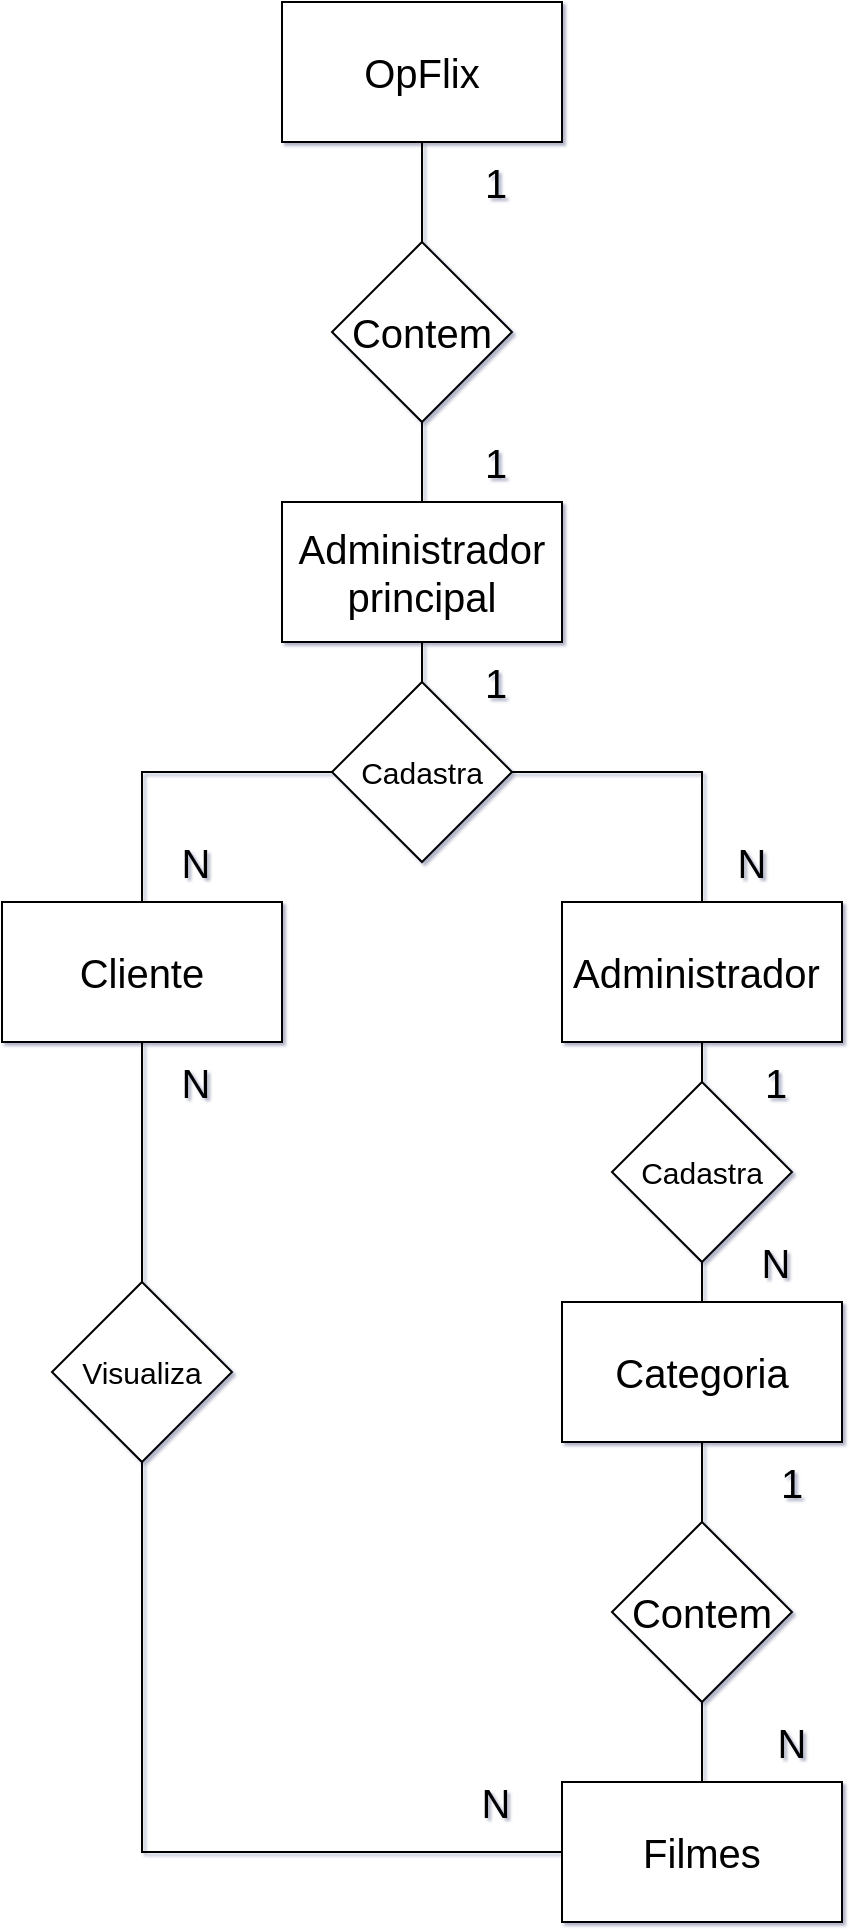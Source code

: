 <mxfile version="10.9.5" type="device"><diagram id="5kPiUZoJxLptWxyftZDQ" name="Conceitual"><mxGraphModel dx="1543" dy="1047" grid="1" gridSize="10" guides="1" tooltips="1" connect="1" arrows="1" fold="1" page="1" pageScale="1" pageWidth="827" pageHeight="1169" math="0" shadow="1"><root><mxCell id="0"/><mxCell id="1" parent="0"/><mxCell id="4B6RF8HteeragQQGtt1k-7" style="edgeStyle=orthogonalEdgeStyle;rounded=0;orthogonalLoop=1;jettySize=auto;html=1;entryX=0.5;entryY=0;entryDx=0;entryDy=0;endArrow=none;endFill=0;" edge="1" parent="1" source="4B6RF8HteeragQQGtt1k-1" target="4B6RF8HteeragQQGtt1k-5"><mxGeometry relative="1" as="geometry"/></mxCell><mxCell id="4B6RF8HteeragQQGtt1k-1" value="&lt;span style=&quot;font-size: 20px&quot;&gt;Administrador&lt;br&gt;principal&lt;br&gt;&lt;/span&gt;" style="rounded=0;whiteSpace=wrap;html=1;" vertex="1" parent="1"><mxGeometry x="343" y="330" width="140" height="70" as="geometry"/></mxCell><mxCell id="4B6RF8HteeragQQGtt1k-34" style="edgeStyle=orthogonalEdgeStyle;rounded=0;orthogonalLoop=1;jettySize=auto;html=1;endArrow=none;endFill=0;" edge="1" parent="1" source="4B6RF8HteeragQQGtt1k-29" target="4B6RF8HteeragQQGtt1k-28"><mxGeometry relative="1" as="geometry"/></mxCell><mxCell id="4B6RF8HteeragQQGtt1k-2" value="&lt;span style=&quot;font-size: 20px&quot;&gt;Administrador&amp;nbsp;&lt;br&gt;&lt;/span&gt;" style="rounded=0;whiteSpace=wrap;html=1;" vertex="1" parent="1"><mxGeometry x="483" y="530" width="140" height="70" as="geometry"/></mxCell><mxCell id="4B6RF8HteeragQQGtt1k-47" style="edgeStyle=orthogonalEdgeStyle;rounded=0;orthogonalLoop=1;jettySize=auto;html=1;entryX=0;entryY=0.5;entryDx=0;entryDy=0;endArrow=none;endFill=0;" edge="1" parent="1" source="4B6RF8HteeragQQGtt1k-44" target="4B6RF8HteeragQQGtt1k-39"><mxGeometry relative="1" as="geometry"><Array as="points"><mxPoint x="273" y="1005"/></Array></mxGeometry></mxCell><mxCell id="4B6RF8HteeragQQGtt1k-5" value="&lt;span style=&quot;font-size: 20px&quot;&gt;Cliente&lt;br&gt;&lt;/span&gt;" style="rounded=0;whiteSpace=wrap;html=1;" vertex="1" parent="1"><mxGeometry x="203" y="530" width="140" height="70" as="geometry"/></mxCell><mxCell id="4B6RF8HteeragQQGtt1k-14" style="edgeStyle=orthogonalEdgeStyle;rounded=0;orthogonalLoop=1;jettySize=auto;html=1;exitX=0.5;exitY=1;exitDx=0;exitDy=0;endArrow=none;endFill=0;" edge="1" parent="1" source="4B6RF8HteeragQQGtt1k-12" target="4B6RF8HteeragQQGtt1k-1"><mxGeometry relative="1" as="geometry"/></mxCell><mxCell id="4B6RF8HteeragQQGtt1k-12" value="&lt;span style=&quot;font-size: 20px&quot;&gt;OpFlix&lt;br&gt;&lt;/span&gt;" style="rounded=0;whiteSpace=wrap;html=1;" vertex="1" parent="1"><mxGeometry x="343" y="80" width="140" height="70" as="geometry"/></mxCell><mxCell id="4B6RF8HteeragQQGtt1k-20" style="edgeStyle=orthogonalEdgeStyle;rounded=0;orthogonalLoop=1;jettySize=auto;html=1;entryX=0.5;entryY=0;entryDx=0;entryDy=0;endArrow=none;endFill=0;" edge="1" parent="1" source="4B6RF8HteeragQQGtt1k-13" target="4B6RF8HteeragQQGtt1k-2"><mxGeometry relative="1" as="geometry"/></mxCell><mxCell id="4B6RF8HteeragQQGtt1k-13" value="&lt;font style=&quot;font-size: 15px&quot;&gt;Cadastra&lt;/font&gt;" style="rhombus;whiteSpace=wrap;html=1;" vertex="1" parent="1"><mxGeometry x="368" y="420" width="90" height="90" as="geometry"/></mxCell><mxCell id="4B6RF8HteeragQQGtt1k-18" style="edgeStyle=orthogonalEdgeStyle;rounded=0;orthogonalLoop=1;jettySize=auto;html=1;exitX=0.5;exitY=1;exitDx=0;exitDy=0;entryX=0.5;entryY=0;entryDx=0;entryDy=0;endArrow=none;endFill=0;" edge="1" parent="1" source="4B6RF8HteeragQQGtt1k-1" target="4B6RF8HteeragQQGtt1k-13"><mxGeometry relative="1" as="geometry"><mxPoint x="413" y="400" as="sourcePoint"/><mxPoint x="553" y="530" as="targetPoint"/></mxGeometry></mxCell><mxCell id="4B6RF8HteeragQQGtt1k-21" value="&lt;span style=&quot;font-size: 20px&quot;&gt;Contem&lt;/span&gt;" style="rhombus;whiteSpace=wrap;html=1;" vertex="1" parent="1"><mxGeometry x="368" y="200" width="90" height="90" as="geometry"/></mxCell><mxCell id="4B6RF8HteeragQQGtt1k-22" value="&lt;span style=&quot;font-size: 20px&quot;&gt;1&lt;/span&gt;" style="text;html=1;strokeColor=none;fillColor=none;align=center;verticalAlign=middle;whiteSpace=wrap;rounded=0;" vertex="1" parent="1"><mxGeometry x="430" y="160" width="40" height="20" as="geometry"/></mxCell><mxCell id="4B6RF8HteeragQQGtt1k-23" value="&lt;span style=&quot;font-size: 20px&quot;&gt;1&lt;/span&gt;" style="text;html=1;strokeColor=none;fillColor=none;align=center;verticalAlign=middle;whiteSpace=wrap;rounded=0;" vertex="1" parent="1"><mxGeometry x="430" y="300" width="40" height="20" as="geometry"/></mxCell><mxCell id="4B6RF8HteeragQQGtt1k-24" value="&lt;span style=&quot;font-size: 20px&quot;&gt;1&lt;/span&gt;" style="text;html=1;strokeColor=none;fillColor=none;align=center;verticalAlign=middle;whiteSpace=wrap;rounded=0;" vertex="1" parent="1"><mxGeometry x="430" y="410" width="40" height="20" as="geometry"/></mxCell><mxCell id="4B6RF8HteeragQQGtt1k-25" value="&lt;span style=&quot;font-size: 20px&quot;&gt;N&lt;/span&gt;" style="text;html=1;strokeColor=none;fillColor=none;align=center;verticalAlign=middle;whiteSpace=wrap;rounded=0;" vertex="1" parent="1"><mxGeometry x="280" y="610" width="40" height="20" as="geometry"/></mxCell><mxCell id="4B6RF8HteeragQQGtt1k-26" value="&lt;span style=&quot;font-size: 20px&quot;&gt;N&lt;/span&gt;" style="text;html=1;strokeColor=none;fillColor=none;align=center;verticalAlign=middle;whiteSpace=wrap;rounded=0;" vertex="1" parent="1"><mxGeometry x="280" y="500" width="40" height="20" as="geometry"/></mxCell><mxCell id="4B6RF8HteeragQQGtt1k-41" style="edgeStyle=orthogonalEdgeStyle;rounded=0;orthogonalLoop=1;jettySize=auto;html=1;endArrow=none;endFill=0;" edge="1" parent="1" source="4B6RF8HteeragQQGtt1k-40" target="4B6RF8HteeragQQGtt1k-39"><mxGeometry relative="1" as="geometry"/></mxCell><mxCell id="4B6RF8HteeragQQGtt1k-28" value="&lt;span style=&quot;font-size: 20px&quot;&gt;Categoria&lt;br&gt;&lt;/span&gt;" style="rounded=0;whiteSpace=wrap;html=1;" vertex="1" parent="1"><mxGeometry x="483" y="730" width="140" height="70" as="geometry"/></mxCell><mxCell id="4B6RF8HteeragQQGtt1k-29" value="&lt;font style=&quot;font-size: 15px&quot;&gt;Cadastra&lt;/font&gt;" style="rhombus;whiteSpace=wrap;html=1;" vertex="1" parent="1"><mxGeometry x="508" y="620" width="90" height="90" as="geometry"/></mxCell><mxCell id="4B6RF8HteeragQQGtt1k-35" style="edgeStyle=orthogonalEdgeStyle;rounded=0;orthogonalLoop=1;jettySize=auto;html=1;endArrow=none;endFill=0;" edge="1" parent="1" source="4B6RF8HteeragQQGtt1k-2" target="4B6RF8HteeragQQGtt1k-29"><mxGeometry relative="1" as="geometry"><mxPoint x="553" y="600" as="sourcePoint"/><mxPoint x="553" y="730" as="targetPoint"/></mxGeometry></mxCell><mxCell id="4B6RF8HteeragQQGtt1k-36" value="&lt;span style=&quot;font-size: 20px&quot;&gt;N&lt;/span&gt;" style="text;html=1;strokeColor=none;fillColor=none;align=center;verticalAlign=middle;whiteSpace=wrap;rounded=0;" vertex="1" parent="1"><mxGeometry x="570" y="700" width="40" height="20" as="geometry"/></mxCell><mxCell id="4B6RF8HteeragQQGtt1k-37" value="&lt;span style=&quot;font-size: 20px&quot;&gt;1&lt;/span&gt;" style="text;html=1;strokeColor=none;fillColor=none;align=center;verticalAlign=middle;whiteSpace=wrap;rounded=0;" vertex="1" parent="1"><mxGeometry x="570" y="610" width="40" height="20" as="geometry"/></mxCell><mxCell id="4B6RF8HteeragQQGtt1k-39" value="&lt;span style=&quot;font-size: 20px&quot;&gt;Filmes&lt;br&gt;&lt;/span&gt;" style="rounded=0;whiteSpace=wrap;html=1;" vertex="1" parent="1"><mxGeometry x="483" y="970" width="140" height="70" as="geometry"/></mxCell><mxCell id="4B6RF8HteeragQQGtt1k-40" value="&lt;span style=&quot;font-size: 20px&quot;&gt;Contem&lt;/span&gt;" style="rhombus;whiteSpace=wrap;html=1;" vertex="1" parent="1"><mxGeometry x="508" y="840" width="90" height="90" as="geometry"/></mxCell><mxCell id="4B6RF8HteeragQQGtt1k-42" style="edgeStyle=orthogonalEdgeStyle;rounded=0;orthogonalLoop=1;jettySize=auto;html=1;endArrow=none;endFill=0;" edge="1" parent="1" source="4B6RF8HteeragQQGtt1k-28" target="4B6RF8HteeragQQGtt1k-40"><mxGeometry relative="1" as="geometry"><mxPoint x="553" y="800" as="sourcePoint"/><mxPoint x="553" y="970" as="targetPoint"/></mxGeometry></mxCell><mxCell id="4B6RF8HteeragQQGtt1k-44" value="&lt;font style=&quot;font-size: 15px&quot;&gt;Visualiza&lt;/font&gt;" style="rhombus;whiteSpace=wrap;html=1;" vertex="1" parent="1"><mxGeometry x="228" y="720" width="90" height="90" as="geometry"/></mxCell><mxCell id="4B6RF8HteeragQQGtt1k-48" style="edgeStyle=orthogonalEdgeStyle;rounded=0;orthogonalLoop=1;jettySize=auto;html=1;endArrow=none;endFill=0;" edge="1" parent="1" source="4B6RF8HteeragQQGtt1k-5"><mxGeometry relative="1" as="geometry"><mxPoint x="273" y="600" as="sourcePoint"/><mxPoint x="273" y="720" as="targetPoint"/><Array as="points"><mxPoint x="273" y="720"/><mxPoint x="273" y="720"/></Array></mxGeometry></mxCell><mxCell id="4B6RF8HteeragQQGtt1k-50" value="&lt;span style=&quot;font-size: 20px&quot;&gt;N&lt;/span&gt;" style="text;html=1;strokeColor=none;fillColor=none;align=center;verticalAlign=middle;whiteSpace=wrap;rounded=0;" vertex="1" parent="1"><mxGeometry x="430" y="970" width="40" height="20" as="geometry"/></mxCell><mxCell id="4B6RF8HteeragQQGtt1k-51" value="&lt;span style=&quot;font-size: 20px&quot;&gt;1&lt;/span&gt;" style="text;html=1;strokeColor=none;fillColor=none;align=center;verticalAlign=middle;whiteSpace=wrap;rounded=0;" vertex="1" parent="1"><mxGeometry x="578" y="810" width="40" height="20" as="geometry"/></mxCell><mxCell id="4B6RF8HteeragQQGtt1k-52" value="&lt;span style=&quot;font-size: 20px&quot;&gt;N&lt;/span&gt;" style="text;html=1;strokeColor=none;fillColor=none;align=center;verticalAlign=middle;whiteSpace=wrap;rounded=0;" vertex="1" parent="1"><mxGeometry x="578" y="940" width="40" height="20" as="geometry"/></mxCell><mxCell id="4B6RF8HteeragQQGtt1k-54" value="&lt;span style=&quot;font-size: 20px&quot;&gt;N&lt;/span&gt;" style="text;html=1;strokeColor=none;fillColor=none;align=center;verticalAlign=middle;whiteSpace=wrap;rounded=0;" vertex="1" parent="1"><mxGeometry x="558" y="500" width="40" height="20" as="geometry"/></mxCell></root></mxGraphModel></diagram><diagram id="0LI2etNnpFpFQgA8sx5g" name="Logico"><mxGraphModel dx="926" dy="628" grid="1" gridSize="10" guides="1" tooltips="1" connect="1" arrows="1" fold="1" page="1" pageScale="1" pageWidth="827" pageHeight="1169" math="0" shadow="0"><root><mxCell id="ofZV6A8rkKVnW56iqF4f-0"/><mxCell id="ofZV6A8rkKVnW56iqF4f-1" parent="ofZV6A8rkKVnW56iqF4f-0"/><mxCell id="JxYS2e7u27tZBbf4Yvp7-0" value="Categoria" style="swimlane;fontStyle=0;childLayout=stackLayout;horizontal=1;startSize=26;fillColor=#e0e0e0;horizontalStack=0;resizeParent=1;resizeParentMax=0;resizeLast=0;collapsible=1;marginBottom=0;swimlaneFillColor=#ffffff;align=center;fontSize=14;" vertex="1" parent="ofZV6A8rkKVnW56iqF4f-1"><mxGeometry x="318" y="366" width="190" height="82" as="geometry"/></mxCell><mxCell id="JxYS2e7u27tZBbf4Yvp7-1" value="IdCategoria: int" style="shape=partialRectangle;top=0;left=0;right=0;bottom=1;align=left;verticalAlign=middle;fillColor=none;spacingLeft=34;spacingRight=4;overflow=hidden;rotatable=0;points=[[0,0.5],[1,0.5]];portConstraint=eastwest;dropTarget=0;fontStyle=5;fontSize=12;" vertex="1" parent="JxYS2e7u27tZBbf4Yvp7-0"><mxGeometry y="26" width="190" height="30" as="geometry"/></mxCell><mxCell id="JxYS2e7u27tZBbf4Yvp7-2" value="PK" style="shape=partialRectangle;top=0;left=0;bottom=0;fillColor=none;align=left;verticalAlign=middle;spacingLeft=4;spacingRight=4;overflow=hidden;rotatable=0;points=[];portConstraint=eastwest;part=1;fontSize=12;" vertex="1" connectable="0" parent="JxYS2e7u27tZBbf4Yvp7-1"><mxGeometry width="30" height="30" as="geometry"/></mxCell><mxCell id="JxYS2e7u27tZBbf4Yvp7-3" value="Categoria: VARCHAR (255)" style="shape=partialRectangle;top=0;left=0;right=0;bottom=0;align=left;verticalAlign=top;fillColor=none;spacingLeft=34;spacingRight=4;overflow=hidden;rotatable=0;points=[[0,0.5],[1,0.5]];portConstraint=eastwest;dropTarget=0;fontSize=12;" vertex="1" parent="JxYS2e7u27tZBbf4Yvp7-0"><mxGeometry y="56" width="190" height="26" as="geometry"/></mxCell><mxCell id="JxYS2e7u27tZBbf4Yvp7-4" value="" style="shape=partialRectangle;top=0;left=0;bottom=0;fillColor=none;align=left;verticalAlign=top;spacingLeft=4;spacingRight=4;overflow=hidden;rotatable=0;points=[];portConstraint=eastwest;part=1;fontSize=12;" vertex="1" connectable="0" parent="JxYS2e7u27tZBbf4Yvp7-3"><mxGeometry width="30" height="26" as="geometry"/></mxCell><mxCell id="JxYS2e7u27tZBbf4Yvp7-11" value="Lancamentos" style="swimlane;fontStyle=0;childLayout=stackLayout;horizontal=1;startSize=26;fillColor=#e0e0e0;horizontalStack=0;resizeParent=1;resizeParentMax=0;resizeLast=0;collapsible=1;marginBottom=0;swimlaneFillColor=#ffffff;align=center;fontSize=14;" vertex="1" parent="ofZV6A8rkKVnW56iqF4f-1"><mxGeometry x="30" y="150" width="210" height="220" as="geometry"/></mxCell><mxCell id="JxYS2e7u27tZBbf4Yvp7-12" value="IdLancamento: int" style="shape=partialRectangle;top=0;left=0;right=0;bottom=1;align=left;verticalAlign=middle;fillColor=none;spacingLeft=34;spacingRight=4;overflow=hidden;rotatable=0;points=[[0,0.5],[1,0.5]];portConstraint=eastwest;dropTarget=0;fontStyle=5;fontSize=12;" vertex="1" parent="JxYS2e7u27tZBbf4Yvp7-11"><mxGeometry y="26" width="210" height="30" as="geometry"/></mxCell><mxCell id="JxYS2e7u27tZBbf4Yvp7-13" value="PK" style="shape=partialRectangle;top=0;left=0;bottom=0;fillColor=none;align=left;verticalAlign=middle;spacingLeft=4;spacingRight=4;overflow=hidden;rotatable=0;points=[];portConstraint=eastwest;part=1;fontSize=12;" vertex="1" connectable="0" parent="JxYS2e7u27tZBbf4Yvp7-12"><mxGeometry width="30" height="30" as="geometry"/></mxCell><mxCell id="JxYS2e7u27tZBbf4Yvp7-14" value="IdCategoria: int" style="shape=partialRectangle;top=0;left=0;right=0;bottom=0;align=left;verticalAlign=top;fillColor=none;spacingLeft=34;spacingRight=4;overflow=hidden;rotatable=0;points=[[0,0.5],[1,0.5]];portConstraint=eastwest;dropTarget=0;fontSize=12;" vertex="1" parent="JxYS2e7u27tZBbf4Yvp7-11"><mxGeometry y="56" width="210" height="26" as="geometry"/></mxCell><mxCell id="JxYS2e7u27tZBbf4Yvp7-15" value="FK" style="shape=partialRectangle;top=0;left=0;bottom=0;fillColor=none;align=left;verticalAlign=top;spacingLeft=4;spacingRight=4;overflow=hidden;rotatable=0;points=[];portConstraint=eastwest;part=1;fontSize=12;" vertex="1" connectable="0" parent="JxYS2e7u27tZBbf4Yvp7-14"><mxGeometry width="30" height="26" as="geometry"/></mxCell><mxCell id="JxYS2e7u27tZBbf4Yvp7-16" value="Titulo: VARCHAR(255)" style="shape=partialRectangle;top=0;left=0;right=0;bottom=0;align=left;verticalAlign=top;fillColor=none;spacingLeft=34;spacingRight=4;overflow=hidden;rotatable=0;points=[[0,0.5],[1,0.5]];portConstraint=eastwest;dropTarget=0;fontSize=12;" vertex="1" parent="JxYS2e7u27tZBbf4Yvp7-11"><mxGeometry y="82" width="210" height="26" as="geometry"/></mxCell><mxCell id="JxYS2e7u27tZBbf4Yvp7-17" value="" style="shape=partialRectangle;top=0;left=0;bottom=0;fillColor=none;align=left;verticalAlign=top;spacingLeft=4;spacingRight=4;overflow=hidden;rotatable=0;points=[];portConstraint=eastwest;part=1;fontSize=12;" vertex="1" connectable="0" parent="JxYS2e7u27tZBbf4Yvp7-16"><mxGeometry width="30" height="26" as="geometry"/></mxCell><mxCell id="JxYS2e7u27tZBbf4Yvp7-18" value="Sinopse: TEXT" style="shape=partialRectangle;top=0;left=0;right=0;bottom=0;align=left;verticalAlign=top;fillColor=none;spacingLeft=34;spacingRight=4;overflow=hidden;rotatable=0;points=[[0,0.5],[1,0.5]];portConstraint=eastwest;dropTarget=0;fontSize=12;" vertex="1" parent="JxYS2e7u27tZBbf4Yvp7-11"><mxGeometry y="108" width="210" height="26" as="geometry"/></mxCell><mxCell id="JxYS2e7u27tZBbf4Yvp7-19" value="" style="shape=partialRectangle;top=0;left=0;bottom=0;fillColor=none;align=left;verticalAlign=top;spacingLeft=4;spacingRight=4;overflow=hidden;rotatable=0;points=[];portConstraint=eastwest;part=1;fontSize=12;" vertex="1" connectable="0" parent="JxYS2e7u27tZBbf4Yvp7-18"><mxGeometry width="30" height="26" as="geometry"/></mxCell><mxCell id="JxYS2e7u27tZBbf4Yvp7-20" value="TempoDeDuracao: int" style="shape=partialRectangle;top=0;left=0;right=0;bottom=0;align=left;verticalAlign=top;fillColor=none;spacingLeft=34;spacingRight=4;overflow=hidden;rotatable=0;points=[[0,0.5],[1,0.5]];portConstraint=eastwest;dropTarget=0;fontSize=12;" vertex="1" parent="JxYS2e7u27tZBbf4Yvp7-11"><mxGeometry y="134" width="210" height="86" as="geometry"/></mxCell><mxCell id="JxYS2e7u27tZBbf4Yvp7-21" value="" style="shape=partialRectangle;top=0;left=0;bottom=0;fillColor=none;align=left;verticalAlign=top;spacingLeft=4;spacingRight=4;overflow=hidden;rotatable=0;points=[];portConstraint=eastwest;part=1;fontSize=12;" vertex="1" connectable="0" parent="JxYS2e7u27tZBbf4Yvp7-20"><mxGeometry width="30" height="86" as="geometry"/></mxCell><mxCell id="JxYS2e7u27tZBbf4Yvp7-22" value="Tipo" style="swimlane;fontStyle=0;childLayout=stackLayout;horizontal=1;startSize=26;fillColor=#e0e0e0;horizontalStack=0;resizeParent=1;resizeParentMax=0;resizeLast=0;collapsible=1;marginBottom=0;swimlaneFillColor=#ffffff;align=center;fontSize=14;" vertex="1" parent="ofZV6A8rkKVnW56iqF4f-1"><mxGeometry x="318" y="150" width="190" height="82" as="geometry"/></mxCell><mxCell id="JxYS2e7u27tZBbf4Yvp7-23" value="IdTipo: int" style="shape=partialRectangle;top=0;left=0;right=0;bottom=1;align=left;verticalAlign=middle;fillColor=none;spacingLeft=34;spacingRight=4;overflow=hidden;rotatable=0;points=[[0,0.5],[1,0.5]];portConstraint=eastwest;dropTarget=0;fontStyle=5;fontSize=12;" vertex="1" parent="JxYS2e7u27tZBbf4Yvp7-22"><mxGeometry y="26" width="190" height="30" as="geometry"/></mxCell><mxCell id="JxYS2e7u27tZBbf4Yvp7-24" value="PK" style="shape=partialRectangle;top=0;left=0;bottom=0;fillColor=none;align=left;verticalAlign=middle;spacingLeft=4;spacingRight=4;overflow=hidden;rotatable=0;points=[];portConstraint=eastwest;part=1;fontSize=12;" vertex="1" connectable="0" parent="JxYS2e7u27tZBbf4Yvp7-23"><mxGeometry width="30" height="30" as="geometry"/></mxCell><mxCell id="JxYS2e7u27tZBbf4Yvp7-25" value="Tipo: VARCHAR (255)" style="shape=partialRectangle;top=0;left=0;right=0;bottom=0;align=left;verticalAlign=top;fillColor=none;spacingLeft=34;spacingRight=4;overflow=hidden;rotatable=0;points=[[0,0.5],[1,0.5]];portConstraint=eastwest;dropTarget=0;fontSize=12;" vertex="1" parent="JxYS2e7u27tZBbf4Yvp7-22"><mxGeometry y="56" width="190" height="26" as="geometry"/></mxCell><mxCell id="JxYS2e7u27tZBbf4Yvp7-26" value="" style="shape=partialRectangle;top=0;left=0;bottom=0;fillColor=none;align=left;verticalAlign=top;spacingLeft=4;spacingRight=4;overflow=hidden;rotatable=0;points=[];portConstraint=eastwest;part=1;fontSize=12;" vertex="1" connectable="0" parent="JxYS2e7u27tZBbf4Yvp7-25"><mxGeometry width="30" height="26" as="geometry"/></mxCell><mxCell id="rf4Sl4okQy9gDi3I0St6-12" style="edgeStyle=orthogonalEdgeStyle;rounded=0;orthogonalLoop=1;jettySize=auto;html=1;exitX=1;exitY=0.5;exitDx=0;exitDy=0;entryX=0;entryY=0.5;entryDx=0;entryDy=0;endArrow=none;endFill=0;" edge="1" parent="ofZV6A8rkKVnW56iqF4f-1" source="JxYS2e7u27tZBbf4Yvp7-27" target="JxYS2e7u27tZBbf4Yvp7-23"><mxGeometry relative="1" as="geometry"/></mxCell><mxCell id="JxYS2e7u27tZBbf4Yvp7-27" value="IdTipo: int" style="shape=partialRectangle;top=0;left=0;right=0;bottom=0;align=left;verticalAlign=top;fillColor=none;spacingLeft=34;spacingRight=4;overflow=hidden;rotatable=0;points=[[0,0.5],[1,0.5]];portConstraint=eastwest;dropTarget=0;fontSize=12;" vertex="1" parent="ofZV6A8rkKVnW56iqF4f-1"><mxGeometry x="30" y="310" width="210" height="30" as="geometry"/></mxCell><mxCell id="JxYS2e7u27tZBbf4Yvp7-28" value="FK" style="shape=partialRectangle;top=0;left=0;bottom=0;fillColor=none;align=left;verticalAlign=top;spacingLeft=4;spacingRight=4;overflow=hidden;rotatable=0;points=[];portConstraint=eastwest;part=1;fontSize=12;" vertex="1" connectable="0" parent="JxYS2e7u27tZBbf4Yvp7-27"><mxGeometry width="30" height="30" as="geometry"/></mxCell><mxCell id="JxYS2e7u27tZBbf4Yvp7-29" value="DataDeLancamento: DATE" style="shape=partialRectangle;top=0;left=0;right=0;bottom=0;align=left;verticalAlign=top;fillColor=none;spacingLeft=34;spacingRight=4;overflow=hidden;rotatable=0;points=[[0,0.5],[1,0.5]];portConstraint=eastwest;dropTarget=0;fontSize=12;" vertex="1" parent="ofZV6A8rkKVnW56iqF4f-1"><mxGeometry x="30" y="337" width="210" height="30" as="geometry"/></mxCell><mxCell id="JxYS2e7u27tZBbf4Yvp7-30" value="" style="shape=partialRectangle;top=0;left=0;bottom=0;fillColor=none;align=left;verticalAlign=top;spacingLeft=4;spacingRight=4;overflow=hidden;rotatable=0;points=[];portConstraint=eastwest;part=1;fontSize=12;" vertex="1" connectable="0" parent="JxYS2e7u27tZBbf4Yvp7-29"><mxGeometry width="30" height="30" as="geometry"/></mxCell><mxCell id="yJCfrLMN7ttEHlZpjnDC-0" value="Usuario" style="swimlane;fontStyle=0;childLayout=stackLayout;horizontal=1;startSize=26;fillColor=#e0e0e0;horizontalStack=0;resizeParent=1;resizeParentMax=0;resizeLast=0;collapsible=1;marginBottom=0;swimlaneFillColor=#ffffff;align=center;fontSize=14;" vertex="1" parent="ofZV6A8rkKVnW56iqF4f-1"><mxGeometry x="30" y="422" width="200" height="226" as="geometry"/></mxCell><mxCell id="yJCfrLMN7ttEHlZpjnDC-1" value="IdUsuario" style="shape=partialRectangle;top=0;left=0;right=0;bottom=1;align=left;verticalAlign=middle;fillColor=none;spacingLeft=34;spacingRight=4;overflow=hidden;rotatable=0;points=[[0,0.5],[1,0.5]];portConstraint=eastwest;dropTarget=0;fontStyle=5;fontSize=12;" vertex="1" parent="yJCfrLMN7ttEHlZpjnDC-0"><mxGeometry y="26" width="200" height="30" as="geometry"/></mxCell><mxCell id="yJCfrLMN7ttEHlZpjnDC-2" value="PK" style="shape=partialRectangle;top=0;left=0;bottom=0;fillColor=none;align=left;verticalAlign=middle;spacingLeft=4;spacingRight=4;overflow=hidden;rotatable=0;points=[];portConstraint=eastwest;part=1;fontSize=12;" vertex="1" connectable="0" parent="yJCfrLMN7ttEHlZpjnDC-1"><mxGeometry width="30" height="30" as="geometry"/></mxCell><mxCell id="yJCfrLMN7ttEHlZpjnDC-3" value="Nome: VARCHAR(255)" style="shape=partialRectangle;top=0;left=0;right=0;bottom=0;align=left;verticalAlign=top;fillColor=none;spacingLeft=34;spacingRight=4;overflow=hidden;rotatable=0;points=[[0,0.5],[1,0.5]];portConstraint=eastwest;dropTarget=0;fontSize=12;" vertex="1" parent="yJCfrLMN7ttEHlZpjnDC-0"><mxGeometry y="56" width="200" height="26" as="geometry"/></mxCell><mxCell id="yJCfrLMN7ttEHlZpjnDC-4" value="" style="shape=partialRectangle;top=0;left=0;bottom=0;fillColor=none;align=left;verticalAlign=top;spacingLeft=4;spacingRight=4;overflow=hidden;rotatable=0;points=[];portConstraint=eastwest;part=1;fontSize=12;" vertex="1" connectable="0" parent="yJCfrLMN7ttEHlZpjnDC-3"><mxGeometry width="30" height="26" as="geometry"/></mxCell><mxCell id="yJCfrLMN7ttEHlZpjnDC-5" value="Email: VARCHAR(255)" style="shape=partialRectangle;top=0;left=0;right=0;bottom=0;align=left;verticalAlign=top;fillColor=none;spacingLeft=34;spacingRight=4;overflow=hidden;rotatable=0;points=[[0,0.5],[1,0.5]];portConstraint=eastwest;dropTarget=0;fontSize=12;" vertex="1" parent="yJCfrLMN7ttEHlZpjnDC-0"><mxGeometry y="82" width="200" height="26" as="geometry"/></mxCell><mxCell id="yJCfrLMN7ttEHlZpjnDC-6" value="" style="shape=partialRectangle;top=0;left=0;bottom=0;fillColor=none;align=left;verticalAlign=top;spacingLeft=4;spacingRight=4;overflow=hidden;rotatable=0;points=[];portConstraint=eastwest;part=1;fontSize=12;" vertex="1" connectable="0" parent="yJCfrLMN7ttEHlZpjnDC-5"><mxGeometry width="30" height="26" as="geometry"/></mxCell><mxCell id="yJCfrLMN7ttEHlZpjnDC-7" value="Senha: VARCHAR (255)" style="shape=partialRectangle;top=0;left=0;right=0;bottom=0;align=left;verticalAlign=top;fillColor=none;spacingLeft=34;spacingRight=4;overflow=hidden;rotatable=0;points=[[0,0.5],[1,0.5]];portConstraint=eastwest;dropTarget=0;fontSize=12;" vertex="1" parent="yJCfrLMN7ttEHlZpjnDC-0"><mxGeometry y="108" width="200" height="26" as="geometry"/></mxCell><mxCell id="yJCfrLMN7ttEHlZpjnDC-8" value="" style="shape=partialRectangle;top=0;left=0;bottom=0;fillColor=none;align=left;verticalAlign=top;spacingLeft=4;spacingRight=4;overflow=hidden;rotatable=0;points=[];portConstraint=eastwest;part=1;fontSize=12;" vertex="1" connectable="0" parent="yJCfrLMN7ttEHlZpjnDC-7"><mxGeometry width="30" height="26" as="geometry"/></mxCell><mxCell id="yJCfrLMN7ttEHlZpjnDC-9" value="CPF: BIGINT" style="shape=partialRectangle;top=0;left=0;right=0;bottom=0;align=left;verticalAlign=top;fillColor=none;spacingLeft=34;spacingRight=4;overflow=hidden;rotatable=0;points=[[0,0.5],[1,0.5]];portConstraint=eastwest;dropTarget=0;fontSize=12;" vertex="1" parent="yJCfrLMN7ttEHlZpjnDC-0"><mxGeometry y="134" width="200" height="26" as="geometry"/></mxCell><mxCell id="yJCfrLMN7ttEHlZpjnDC-10" value="" style="shape=partialRectangle;top=0;left=0;bottom=0;fillColor=none;align=left;verticalAlign=top;spacingLeft=4;spacingRight=4;overflow=hidden;rotatable=0;points=[];portConstraint=eastwest;part=1;fontSize=12;" vertex="1" connectable="0" parent="yJCfrLMN7ttEHlZpjnDC-9"><mxGeometry width="30" height="26" as="geometry"/></mxCell><mxCell id="rf4Sl4okQy9gDi3I0St6-0" value="IdPermissao: binary" style="shape=partialRectangle;top=0;left=0;right=0;bottom=0;align=left;verticalAlign=top;fillColor=none;spacingLeft=34;spacingRight=4;overflow=hidden;rotatable=0;points=[[0,0.5],[1,0.5]];portConstraint=eastwest;dropTarget=0;fontSize=12;" vertex="1" parent="yJCfrLMN7ttEHlZpjnDC-0"><mxGeometry y="160" width="200" height="30" as="geometry"/></mxCell><mxCell id="rf4Sl4okQy9gDi3I0St6-1" value="FK" style="shape=partialRectangle;top=0;left=0;bottom=0;fillColor=none;align=left;verticalAlign=top;spacingLeft=4;spacingRight=4;overflow=hidden;rotatable=0;points=[];portConstraint=eastwest;part=1;fontSize=12;" vertex="1" connectable="0" parent="rf4Sl4okQy9gDi3I0St6-0"><mxGeometry width="30" height="30" as="geometry"/></mxCell><mxCell id="rf4Sl4okQy9gDi3I0St6-2" value="DataDeEntrada: DATETIME" style="shape=partialRectangle;top=0;left=0;right=0;bottom=0;align=left;verticalAlign=top;fillColor=none;spacingLeft=34;spacingRight=4;overflow=hidden;rotatable=0;points=[[0,0.5],[1,0.5]];portConstraint=eastwest;dropTarget=0;fontSize=12;" vertex="1" parent="yJCfrLMN7ttEHlZpjnDC-0"><mxGeometry y="190" width="200" height="36" as="geometry"/></mxCell><mxCell id="rf4Sl4okQy9gDi3I0St6-3" value="" style="shape=partialRectangle;top=0;left=0;bottom=0;fillColor=none;align=left;verticalAlign=top;spacingLeft=4;spacingRight=4;overflow=hidden;rotatable=0;points=[];portConstraint=eastwest;part=1;fontSize=12;" vertex="1" connectable="0" parent="rf4Sl4okQy9gDi3I0St6-2"><mxGeometry width="30" height="36" as="geometry"/></mxCell><mxCell id="rf4Sl4okQy9gDi3I0St6-6" value="Permissao" style="swimlane;fontStyle=0;childLayout=stackLayout;horizontal=1;startSize=26;fillColor=#e0e0e0;horizontalStack=0;resizeParent=1;resizeParentMax=0;resizeLast=0;collapsible=1;marginBottom=0;swimlaneFillColor=#ffffff;align=center;fontSize=14;" vertex="1" parent="ofZV6A8rkKVnW56iqF4f-1"><mxGeometry x="318" y="566" width="190" height="82" as="geometry"/></mxCell><mxCell id="rf4Sl4okQy9gDi3I0St6-7" value="IdPermissao: binary" style="shape=partialRectangle;top=0;left=0;right=0;bottom=1;align=left;verticalAlign=middle;fillColor=none;spacingLeft=34;spacingRight=4;overflow=hidden;rotatable=0;points=[[0,0.5],[1,0.5]];portConstraint=eastwest;dropTarget=0;fontStyle=5;fontSize=12;" vertex="1" parent="rf4Sl4okQy9gDi3I0St6-6"><mxGeometry y="26" width="190" height="30" as="geometry"/></mxCell><mxCell id="rf4Sl4okQy9gDi3I0St6-8" value="PK" style="shape=partialRectangle;top=0;left=0;bottom=0;fillColor=none;align=left;verticalAlign=middle;spacingLeft=4;spacingRight=4;overflow=hidden;rotatable=0;points=[];portConstraint=eastwest;part=1;fontSize=12;" vertex="1" connectable="0" parent="rf4Sl4okQy9gDi3I0St6-7"><mxGeometry width="30" height="30" as="geometry"/></mxCell><mxCell id="rf4Sl4okQy9gDi3I0St6-9" value="Permissao: VARCHAR (255)" style="shape=partialRectangle;top=0;left=0;right=0;bottom=0;align=left;verticalAlign=top;fillColor=none;spacingLeft=34;spacingRight=4;overflow=hidden;rotatable=0;points=[[0,0.5],[1,0.5]];portConstraint=eastwest;dropTarget=0;fontSize=12;" vertex="1" parent="rf4Sl4okQy9gDi3I0St6-6"><mxGeometry y="56" width="190" height="26" as="geometry"/></mxCell><mxCell id="rf4Sl4okQy9gDi3I0St6-10" value="" style="shape=partialRectangle;top=0;left=0;bottom=0;fillColor=none;align=left;verticalAlign=top;spacingLeft=4;spacingRight=4;overflow=hidden;rotatable=0;points=[];portConstraint=eastwest;part=1;fontSize=12;" vertex="1" connectable="0" parent="rf4Sl4okQy9gDi3I0St6-9"><mxGeometry width="30" height="26" as="geometry"/></mxCell><mxCell id="rf4Sl4okQy9gDi3I0St6-13" style="edgeStyle=orthogonalEdgeStyle;rounded=0;orthogonalLoop=1;jettySize=auto;html=1;exitX=1;exitY=0.5;exitDx=0;exitDy=0;entryX=0;entryY=0.5;entryDx=0;entryDy=0;endArrow=none;endFill=0;" edge="1" parent="ofZV6A8rkKVnW56iqF4f-1" source="JxYS2e7u27tZBbf4Yvp7-14" target="JxYS2e7u27tZBbf4Yvp7-1"><mxGeometry relative="1" as="geometry"><Array as="points"><mxPoint x="270" y="219"/><mxPoint x="270" y="407"/></Array></mxGeometry></mxCell><mxCell id="rf4Sl4okQy9gDi3I0St6-14" style="edgeStyle=orthogonalEdgeStyle;rounded=0;orthogonalLoop=1;jettySize=auto;html=1;exitX=1;exitY=0.5;exitDx=0;exitDy=0;entryX=0;entryY=0.5;entryDx=0;entryDy=0;endArrow=none;endFill=0;" edge="1" parent="ofZV6A8rkKVnW56iqF4f-1" source="rf4Sl4okQy9gDi3I0St6-0" target="rf4Sl4okQy9gDi3I0St6-7"><mxGeometry relative="1" as="geometry"/></mxCell></root></mxGraphModel></diagram></mxfile>